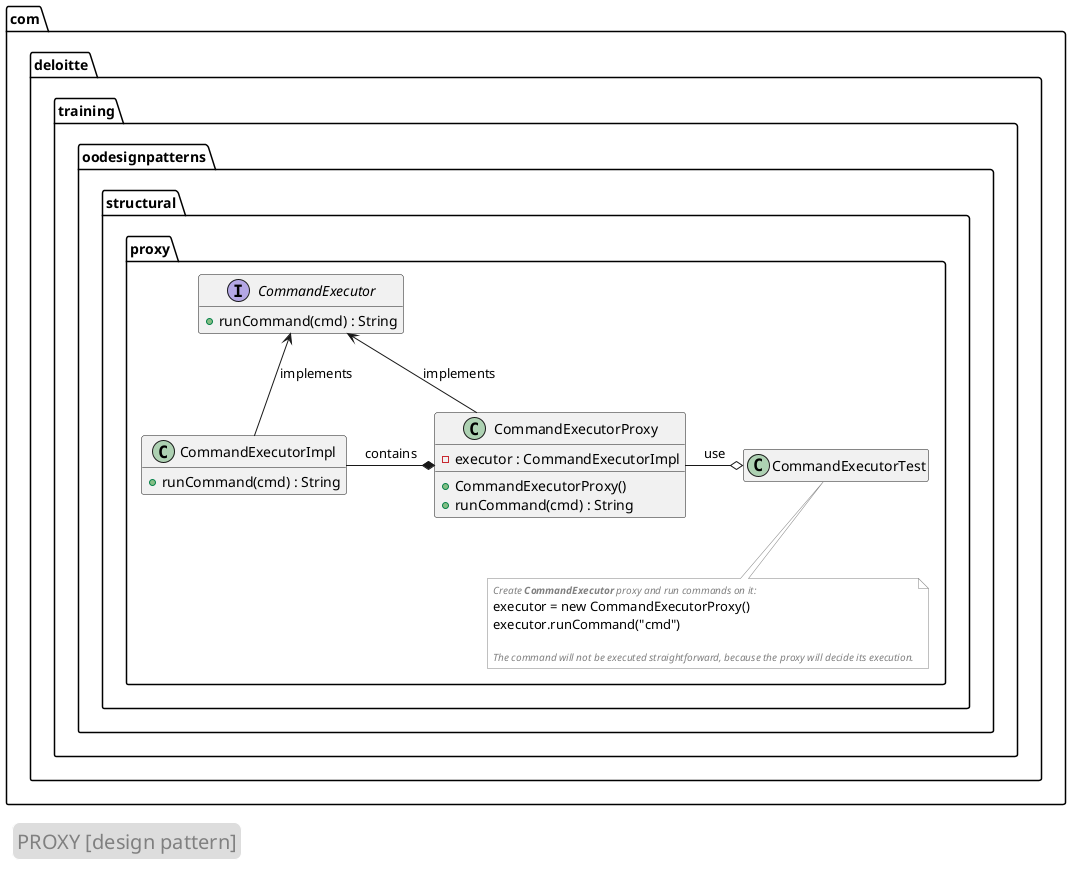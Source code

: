 @startuml

skinparam note {
    borderColor grey
    backgroundColor white
}

skinparam legend {
    borderColor white
    fontSize 20
    fontColor grey
}

package com.deloitte.training.oodesignpatterns.structural.proxy {
    ' Classes and interfaces
    interface CommandExecutor {
        + runCommand(cmd) : String
    }
    class CommandExecutorImpl {
        + runCommand(cmd) : String
    }
    class CommandExecutorProxy {
        - executor : CommandExecutorImpl
        + CommandExecutorProxy()
        + runCommand(cmd) : String
    }
    class CommandExecutorTest

    ' relationships
    CommandExecutor <-- CommandExecutorProxy : implements
    CommandExecutor <-- CommandExecutorImpl : implements

    CommandExecutorImpl -* CommandExecutorProxy : contains

    CommandExecutorProxy -o CommandExecutorTest : use
    
    ' hide garbage
    hide empty fields
    hide empty methods

    ' notes
    note bottom of CommandExecutorTest
        <i><size:10><color:grey>Create <b>CommandExecutor</b> proxy and run commands on it:</color></size></i>
        executor = new CommandExecutorProxy()
        executor.runCommand("cmd")

        <i><size:10><color:grey>The command will not be executed straightforward, because the proxy will decide its execution.</color></size></i>
    end note
}

'legend
legend bottom left
PROXY [design pattern]
end legend

@enduml
